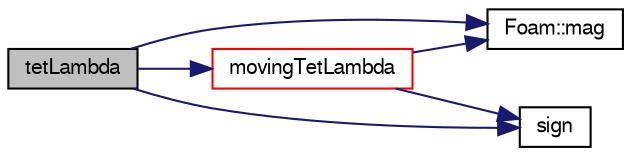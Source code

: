 digraph "tetLambda"
{
  bgcolor="transparent";
  edge [fontname="FreeSans",fontsize="10",labelfontname="FreeSans",labelfontsize="10"];
  node [fontname="FreeSans",fontsize="10",shape=record];
  rankdir="LR";
  Node910 [label="tetLambda",height=0.2,width=0.4,color="black", fillcolor="grey75", style="filled", fontcolor="black"];
  Node910 -> Node911 [color="midnightblue",fontsize="10",style="solid",fontname="FreeSans"];
  Node911 [label="Foam::mag",height=0.2,width=0.4,color="black",URL="$a21124.html#a929da2a3fdcf3dacbbe0487d3a330dae"];
  Node910 -> Node912 [color="midnightblue",fontsize="10",style="solid",fontname="FreeSans"];
  Node912 [label="movingTetLambda",height=0.2,width=0.4,color="red",URL="$a23586.html#a7603ae2812feb41aea703e54496564af",tooltip="Find the lambda value for a moving tri face. "];
  Node912 -> Node911 [color="midnightblue",fontsize="10",style="solid",fontname="FreeSans"];
  Node912 -> Node1268 [color="midnightblue",fontsize="10",style="solid",fontname="FreeSans"];
  Node1268 [label="sign",height=0.2,width=0.4,color="black",URL="$a12539.html#a570fd8413c1401fe06ba6f8750781849"];
  Node910 -> Node1268 [color="midnightblue",fontsize="10",style="solid",fontname="FreeSans"];
}
